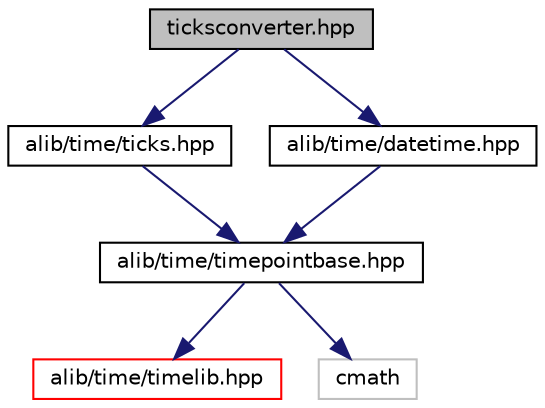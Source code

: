 digraph "ticksconverter.hpp"
{
  edge [fontname="Helvetica",fontsize="10",labelfontname="Helvetica",labelfontsize="10"];
  node [fontname="Helvetica",fontsize="10",shape=record];
  Node0 [label="ticksconverter.hpp",height=0.2,width=0.4,color="black", fillcolor="grey75", style="filled", fontcolor="black"];
  Node0 -> Node1 [color="midnightblue",fontsize="10",style="solid",fontname="Helvetica"];
  Node0 -> Node10 [color="midnightblue",fontsize="10",style="solid",fontname="Helvetica"];
  Node1 -> Node2 [color="midnightblue",fontsize="10",style="solid",fontname="Helvetica"];
  Node2 -> Node3 [color="midnightblue",fontsize="10",style="solid",fontname="Helvetica"];
  Node2 -> Node9 [color="midnightblue",fontsize="10",style="solid",fontname="Helvetica"];
  Node10 -> Node2 [color="midnightblue",fontsize="10",style="solid",fontname="Helvetica"];
  Node1 [label="alib/time/ticks.hpp",height=0.2,width=0.4,color="black", fillcolor="white", style="filled",URL="$ticks_8hpp.html"];
  Node2 [label="alib/time/timepointbase.hpp",height=0.2,width=0.4,color="black", fillcolor="white", style="filled",URL="$timepointbase_8hpp.html"];
  Node3 [label="alib/time/timelib.hpp",height=0.2,width=0.4,color="red", fillcolor="white", style="filled",URL="$timelib_8hpp.html"];
  Node9 [label="cmath",height=0.2,width=0.4,color="grey75", fillcolor="white", style="filled"];
  Node10 [label="alib/time/datetime.hpp",height=0.2,width=0.4,color="black", fillcolor="white", style="filled",URL="$datetime_8hpp.html"];
}

